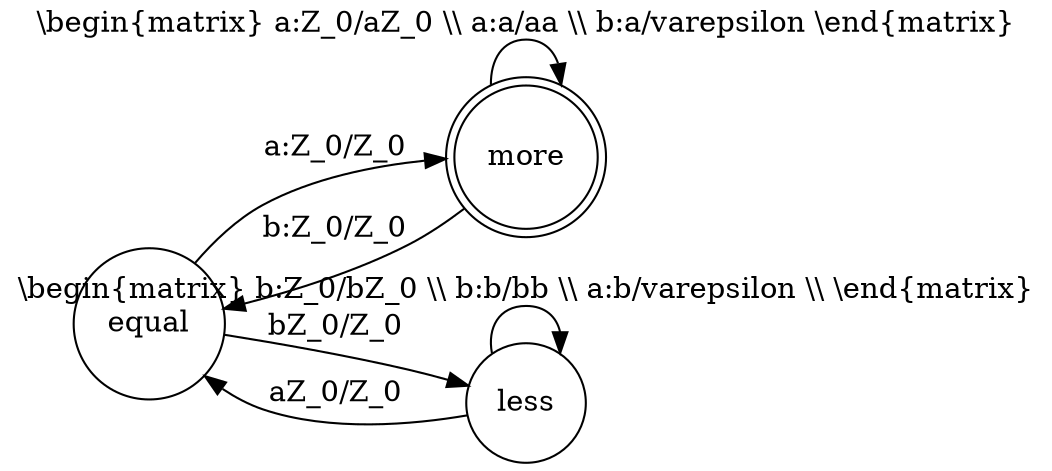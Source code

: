 digraph ex1 {
	rankdir=LR;
	node [shape = doublecircle];
	more;
	node [shape = circle];
	equal ; less ;

	equal -> more [label="a:Z_0/Z_0"];
	more -> more [label="\\begin{matrix} a:Z_0/aZ_0 \\\\ a:a/aa \\\\ b:a/\varepsilon \\end{matrix}" ];
	more -> equal [constraint="false",label="b:Z_0/Z_0"];
	equal -> less [label="bZ_0/Z_0"];
	less -> equal [label="aZ_0/Z_0"];
	less -> less [label=" \\begin{matrix} b:Z_0/bZ_0 \\\\ b:b/bb \\\\ a:b/\varepsilon \\\\ \\end{matrix} "];
}
